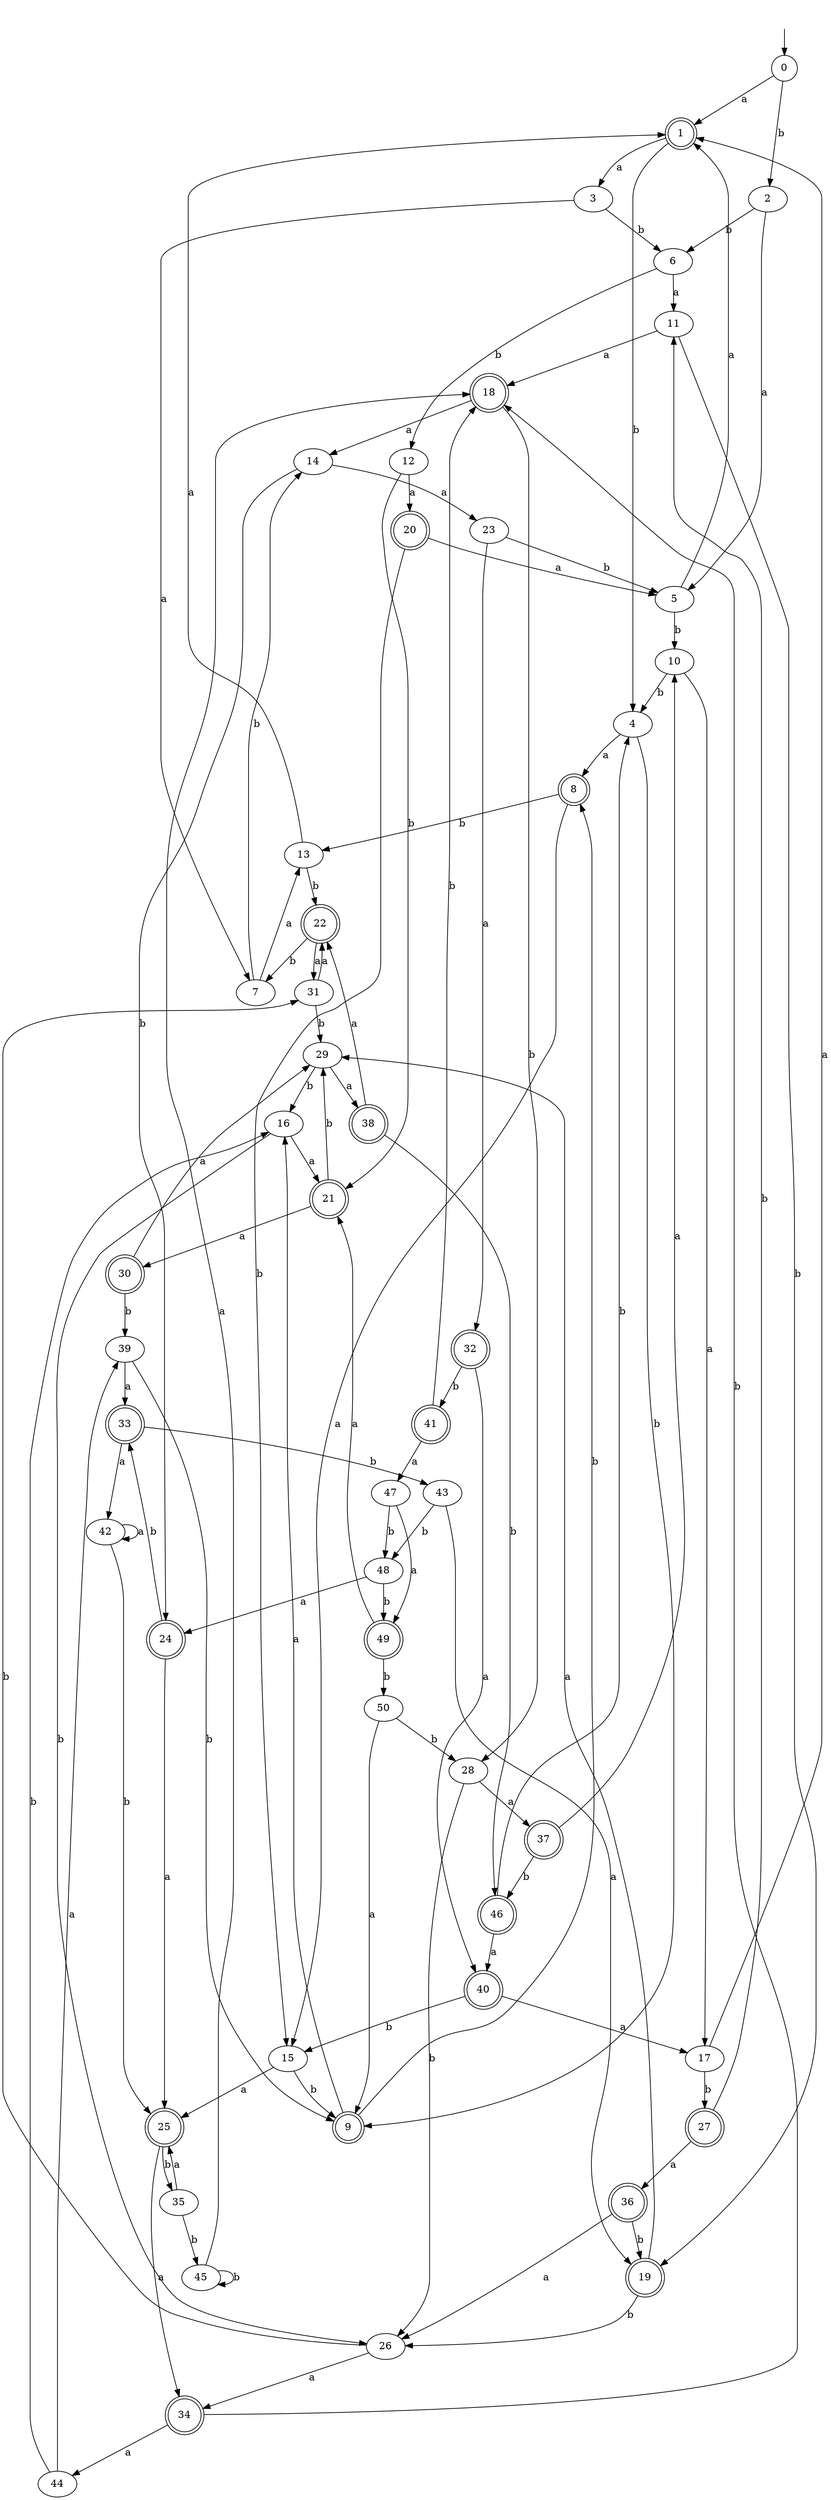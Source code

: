 digraph RandomDFA {
  __start0 [label="", shape=none];
  __start0 -> 0 [label=""];
  0 [shape=circle]
  0 -> 1 [label="a"]
  0 -> 2 [label="b"]
  1 [shape=doublecircle]
  1 -> 3 [label="a"]
  1 -> 4 [label="b"]
  2
  2 -> 5 [label="a"]
  2 -> 6 [label="b"]
  3
  3 -> 7 [label="a"]
  3 -> 6 [label="b"]
  4
  4 -> 8 [label="a"]
  4 -> 9 [label="b"]
  5
  5 -> 1 [label="a"]
  5 -> 10 [label="b"]
  6
  6 -> 11 [label="a"]
  6 -> 12 [label="b"]
  7
  7 -> 13 [label="a"]
  7 -> 14 [label="b"]
  8 [shape=doublecircle]
  8 -> 15 [label="a"]
  8 -> 13 [label="b"]
  9 [shape=doublecircle]
  9 -> 16 [label="a"]
  9 -> 8 [label="b"]
  10
  10 -> 17 [label="a"]
  10 -> 4 [label="b"]
  11
  11 -> 18 [label="a"]
  11 -> 19 [label="b"]
  12
  12 -> 20 [label="a"]
  12 -> 21 [label="b"]
  13
  13 -> 1 [label="a"]
  13 -> 22 [label="b"]
  14
  14 -> 23 [label="a"]
  14 -> 24 [label="b"]
  15
  15 -> 25 [label="a"]
  15 -> 9 [label="b"]
  16
  16 -> 21 [label="a"]
  16 -> 26 [label="b"]
  17
  17 -> 1 [label="a"]
  17 -> 27 [label="b"]
  18 [shape=doublecircle]
  18 -> 14 [label="a"]
  18 -> 28 [label="b"]
  19 [shape=doublecircle]
  19 -> 29 [label="a"]
  19 -> 26 [label="b"]
  20 [shape=doublecircle]
  20 -> 5 [label="a"]
  20 -> 15 [label="b"]
  21 [shape=doublecircle]
  21 -> 30 [label="a"]
  21 -> 29 [label="b"]
  22 [shape=doublecircle]
  22 -> 31 [label="a"]
  22 -> 7 [label="b"]
  23
  23 -> 32 [label="a"]
  23 -> 5 [label="b"]
  24 [shape=doublecircle]
  24 -> 25 [label="a"]
  24 -> 33 [label="b"]
  25 [shape=doublecircle]
  25 -> 34 [label="a"]
  25 -> 35 [label="b"]
  26
  26 -> 34 [label="a"]
  26 -> 31 [label="b"]
  27 [shape=doublecircle]
  27 -> 36 [label="a"]
  27 -> 11 [label="b"]
  28
  28 -> 37 [label="a"]
  28 -> 26 [label="b"]
  29
  29 -> 38 [label="a"]
  29 -> 16 [label="b"]
  30 [shape=doublecircle]
  30 -> 29 [label="a"]
  30 -> 39 [label="b"]
  31
  31 -> 22 [label="a"]
  31 -> 29 [label="b"]
  32 [shape=doublecircle]
  32 -> 40 [label="a"]
  32 -> 41 [label="b"]
  33 [shape=doublecircle]
  33 -> 42 [label="a"]
  33 -> 43 [label="b"]
  34 [shape=doublecircle]
  34 -> 44 [label="a"]
  34 -> 18 [label="b"]
  35
  35 -> 25 [label="a"]
  35 -> 45 [label="b"]
  36 [shape=doublecircle]
  36 -> 26 [label="a"]
  36 -> 19 [label="b"]
  37 [shape=doublecircle]
  37 -> 10 [label="a"]
  37 -> 46 [label="b"]
  38 [shape=doublecircle]
  38 -> 22 [label="a"]
  38 -> 46 [label="b"]
  39
  39 -> 33 [label="a"]
  39 -> 9 [label="b"]
  40 [shape=doublecircle]
  40 -> 17 [label="a"]
  40 -> 15 [label="b"]
  41 [shape=doublecircle]
  41 -> 47 [label="a"]
  41 -> 18 [label="b"]
  42
  42 -> 42 [label="a"]
  42 -> 25 [label="b"]
  43
  43 -> 19 [label="a"]
  43 -> 48 [label="b"]
  44
  44 -> 39 [label="a"]
  44 -> 16 [label="b"]
  45
  45 -> 18 [label="a"]
  45 -> 45 [label="b"]
  46 [shape=doublecircle]
  46 -> 40 [label="a"]
  46 -> 4 [label="b"]
  47
  47 -> 49 [label="a"]
  47 -> 48 [label="b"]
  48
  48 -> 24 [label="a"]
  48 -> 49 [label="b"]
  49 [shape=doublecircle]
  49 -> 21 [label="a"]
  49 -> 50 [label="b"]
  50
  50 -> 9 [label="a"]
  50 -> 28 [label="b"]
}
